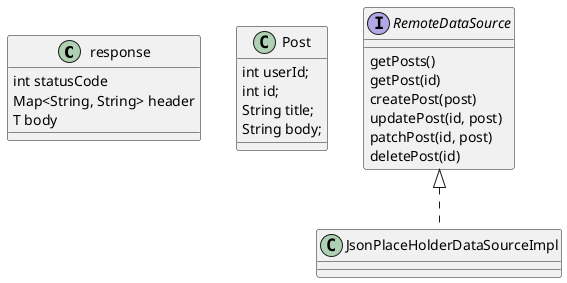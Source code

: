 @startuml
'https://plantuml.com/class-diagram

class response{
 int statusCode
 Map<String, String> header
 T body
}

class Post{
 int userId;
 int id;
 String title;
 String body;
}

interface RemoteDataSource{
getPosts()
getPost(id)
createPost(post)
updatePost(id, post)
patchPost(id, post)
deletePost(id)
}

class JsonPlaceHolderDataSourceImpl implements RemoteDataSource{
}


@enduml